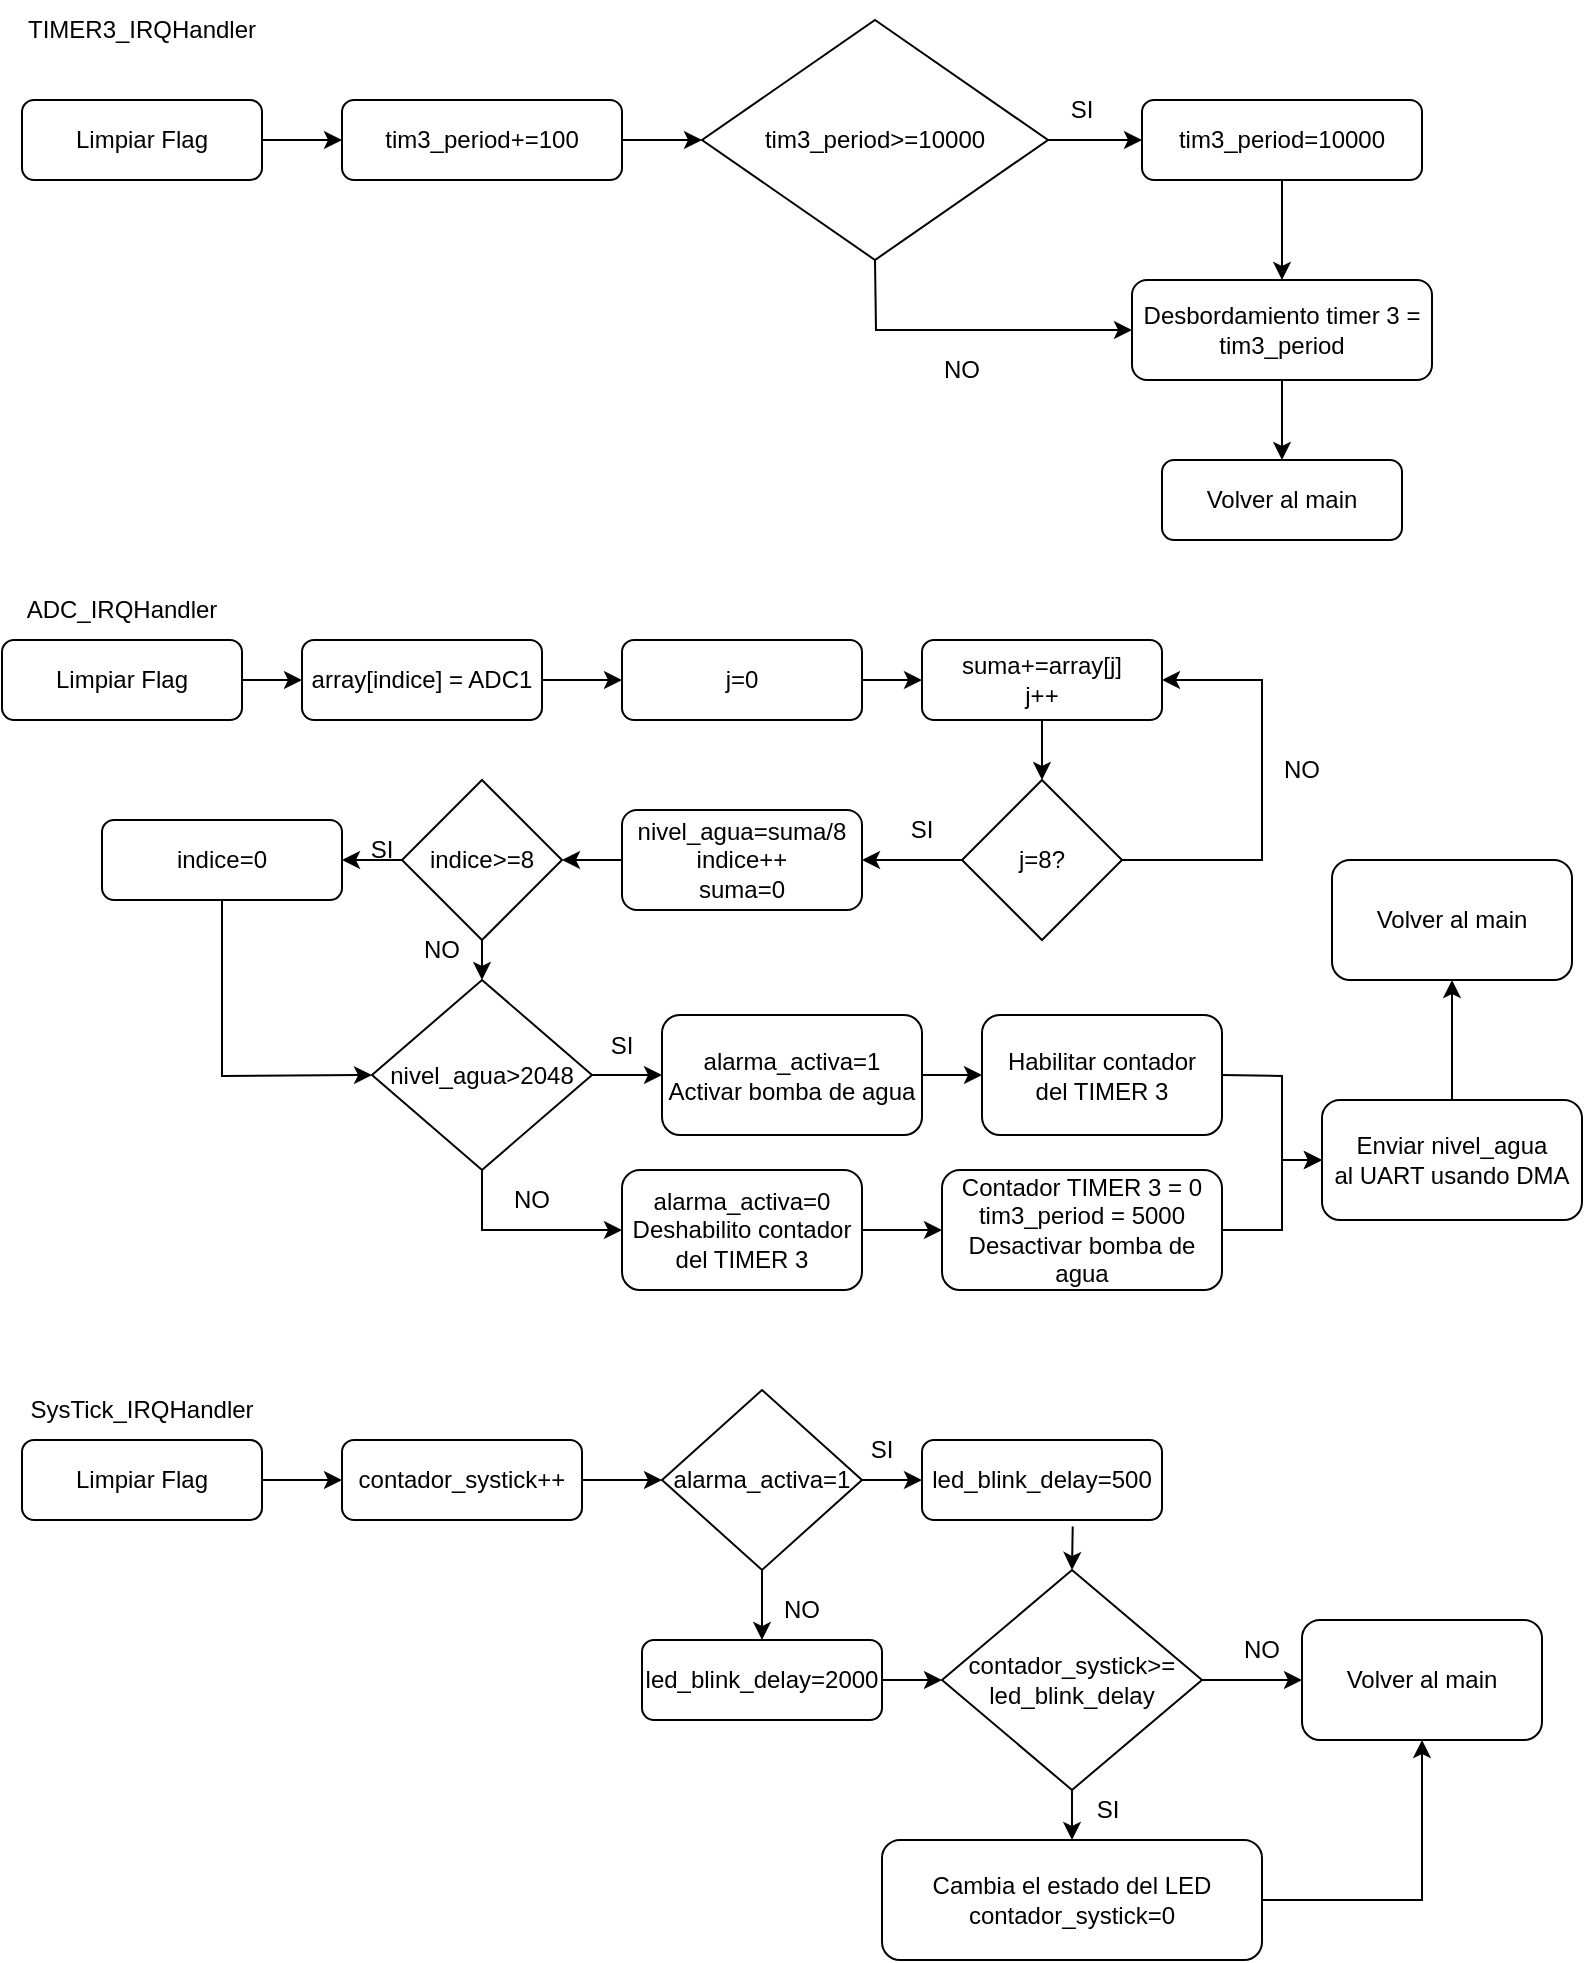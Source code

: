 <mxfile version="24.8.4">
  <diagram id="C5RBs43oDa-KdzZeNtuy" name="Page-1">
    <mxGraphModel dx="1665" dy="446" grid="1" gridSize="10" guides="1" tooltips="1" connect="1" arrows="1" fold="1" page="1" pageScale="1" pageWidth="827" pageHeight="1169" math="0" shadow="0">
      <root>
        <mxCell id="WIyWlLk6GJQsqaUBKTNV-0" />
        <mxCell id="WIyWlLk6GJQsqaUBKTNV-1" parent="WIyWlLk6GJQsqaUBKTNV-0" />
        <mxCell id="WIyWlLk6GJQsqaUBKTNV-3" value="Limpiar Flag" style="rounded=1;whiteSpace=wrap;html=1;fontSize=12;glass=0;strokeWidth=1;shadow=0;" parent="WIyWlLk6GJQsqaUBKTNV-1" vertex="1">
          <mxGeometry x="-810" y="60" width="120" height="40" as="geometry" />
        </mxCell>
        <mxCell id="q8S7XJCuBe0ww0jdByo5-0" value="TIMER3_IRQHandler" style="text;html=1;align=center;verticalAlign=middle;whiteSpace=wrap;rounded=0;" vertex="1" parent="WIyWlLk6GJQsqaUBKTNV-1">
          <mxGeometry x="-780" y="10" width="60" height="30" as="geometry" />
        </mxCell>
        <mxCell id="q8S7XJCuBe0ww0jdByo5-1" value="tim3_period+=100" style="rounded=1;whiteSpace=wrap;html=1;" vertex="1" parent="WIyWlLk6GJQsqaUBKTNV-1">
          <mxGeometry x="-650" y="60" width="140" height="40" as="geometry" />
        </mxCell>
        <mxCell id="q8S7XJCuBe0ww0jdByo5-2" value="" style="endArrow=classic;html=1;rounded=0;entryX=0;entryY=0.5;entryDx=0;entryDy=0;exitX=1;exitY=0.5;exitDx=0;exitDy=0;" edge="1" parent="WIyWlLk6GJQsqaUBKTNV-1" source="WIyWlLk6GJQsqaUBKTNV-3" target="q8S7XJCuBe0ww0jdByo5-1">
          <mxGeometry width="50" height="50" relative="1" as="geometry">
            <mxPoint x="-440" y="200" as="sourcePoint" />
            <mxPoint x="-390" y="150" as="targetPoint" />
          </mxGeometry>
        </mxCell>
        <mxCell id="q8S7XJCuBe0ww0jdByo5-3" value="tim3_period&amp;gt;=10000" style="rhombus;whiteSpace=wrap;html=1;" vertex="1" parent="WIyWlLk6GJQsqaUBKTNV-1">
          <mxGeometry x="-470" y="20" width="173" height="120" as="geometry" />
        </mxCell>
        <mxCell id="q8S7XJCuBe0ww0jdByo5-4" value="" style="endArrow=classic;html=1;rounded=0;entryX=0;entryY=0.5;entryDx=0;entryDy=0;exitX=1;exitY=0.5;exitDx=0;exitDy=0;" edge="1" parent="WIyWlLk6GJQsqaUBKTNV-1" source="q8S7XJCuBe0ww0jdByo5-1" target="q8S7XJCuBe0ww0jdByo5-3">
          <mxGeometry width="50" height="50" relative="1" as="geometry">
            <mxPoint x="-440" y="200" as="sourcePoint" />
            <mxPoint x="-390" y="150" as="targetPoint" />
          </mxGeometry>
        </mxCell>
        <mxCell id="q8S7XJCuBe0ww0jdByo5-5" value="tim3_period=10000" style="rounded=1;whiteSpace=wrap;html=1;" vertex="1" parent="WIyWlLk6GJQsqaUBKTNV-1">
          <mxGeometry x="-250" y="60" width="140" height="40" as="geometry" />
        </mxCell>
        <mxCell id="q8S7XJCuBe0ww0jdByo5-6" value="" style="endArrow=classic;html=1;rounded=0;entryX=0;entryY=0.5;entryDx=0;entryDy=0;exitX=1;exitY=0.5;exitDx=0;exitDy=0;" edge="1" parent="WIyWlLk6GJQsqaUBKTNV-1" source="q8S7XJCuBe0ww0jdByo5-3" target="q8S7XJCuBe0ww0jdByo5-5">
          <mxGeometry width="50" height="50" relative="1" as="geometry">
            <mxPoint x="-440" y="200" as="sourcePoint" />
            <mxPoint x="-390" y="150" as="targetPoint" />
          </mxGeometry>
        </mxCell>
        <mxCell id="q8S7XJCuBe0ww0jdByo5-7" value="SI" style="text;html=1;align=center;verticalAlign=middle;whiteSpace=wrap;rounded=0;" vertex="1" parent="WIyWlLk6GJQsqaUBKTNV-1">
          <mxGeometry x="-310" y="50" width="60" height="30" as="geometry" />
        </mxCell>
        <mxCell id="q8S7XJCuBe0ww0jdByo5-8" value="Desbordamiento timer 3 = tim3_period" style="rounded=1;whiteSpace=wrap;html=1;" vertex="1" parent="WIyWlLk6GJQsqaUBKTNV-1">
          <mxGeometry x="-255" y="150" width="150" height="50" as="geometry" />
        </mxCell>
        <mxCell id="q8S7XJCuBe0ww0jdByo5-9" value="" style="endArrow=classic;html=1;rounded=0;entryX=0.5;entryY=0;entryDx=0;entryDy=0;exitX=0.5;exitY=1;exitDx=0;exitDy=0;" edge="1" parent="WIyWlLk6GJQsqaUBKTNV-1" source="q8S7XJCuBe0ww0jdByo5-5" target="q8S7XJCuBe0ww0jdByo5-8">
          <mxGeometry width="50" height="50" relative="1" as="geometry">
            <mxPoint x="-440" y="200" as="sourcePoint" />
            <mxPoint x="-390" y="150" as="targetPoint" />
          </mxGeometry>
        </mxCell>
        <mxCell id="q8S7XJCuBe0ww0jdByo5-10" value="" style="endArrow=classic;html=1;rounded=0;entryX=0;entryY=0.5;entryDx=0;entryDy=0;exitX=0.5;exitY=1;exitDx=0;exitDy=0;" edge="1" parent="WIyWlLk6GJQsqaUBKTNV-1" source="q8S7XJCuBe0ww0jdByo5-3" target="q8S7XJCuBe0ww0jdByo5-8">
          <mxGeometry width="50" height="50" relative="1" as="geometry">
            <mxPoint x="-440" y="200" as="sourcePoint" />
            <mxPoint x="-390" y="150" as="targetPoint" />
            <Array as="points">
              <mxPoint x="-383" y="175" />
            </Array>
          </mxGeometry>
        </mxCell>
        <mxCell id="q8S7XJCuBe0ww0jdByo5-11" value="Volver al main" style="rounded=1;whiteSpace=wrap;html=1;" vertex="1" parent="WIyWlLk6GJQsqaUBKTNV-1">
          <mxGeometry x="-240" y="240" width="120" height="40" as="geometry" />
        </mxCell>
        <mxCell id="q8S7XJCuBe0ww0jdByo5-12" value="" style="endArrow=classic;html=1;rounded=0;entryX=0.5;entryY=0;entryDx=0;entryDy=0;exitX=0.5;exitY=1;exitDx=0;exitDy=0;" edge="1" parent="WIyWlLk6GJQsqaUBKTNV-1" source="q8S7XJCuBe0ww0jdByo5-8" target="q8S7XJCuBe0ww0jdByo5-11">
          <mxGeometry width="50" height="50" relative="1" as="geometry">
            <mxPoint x="-440" y="200" as="sourcePoint" />
            <mxPoint x="-390" y="150" as="targetPoint" />
          </mxGeometry>
        </mxCell>
        <mxCell id="q8S7XJCuBe0ww0jdByo5-13" value="NO" style="text;html=1;align=center;verticalAlign=middle;whiteSpace=wrap;rounded=0;" vertex="1" parent="WIyWlLk6GJQsqaUBKTNV-1">
          <mxGeometry x="-370" y="180" width="60" height="30" as="geometry" />
        </mxCell>
        <mxCell id="q8S7XJCuBe0ww0jdByo5-14" value="ADC_IRQHandler" style="text;html=1;align=center;verticalAlign=middle;whiteSpace=wrap;rounded=0;" vertex="1" parent="WIyWlLk6GJQsqaUBKTNV-1">
          <mxGeometry x="-790" y="300" width="60" height="30" as="geometry" />
        </mxCell>
        <mxCell id="q8S7XJCuBe0ww0jdByo5-15" value="Limpiar Flag" style="rounded=1;whiteSpace=wrap;html=1;" vertex="1" parent="WIyWlLk6GJQsqaUBKTNV-1">
          <mxGeometry x="-820" y="330" width="120" height="40" as="geometry" />
        </mxCell>
        <mxCell id="q8S7XJCuBe0ww0jdByo5-16" value="array[indice] = ADC1" style="rounded=1;whiteSpace=wrap;html=1;" vertex="1" parent="WIyWlLk6GJQsqaUBKTNV-1">
          <mxGeometry x="-670" y="330" width="120" height="40" as="geometry" />
        </mxCell>
        <mxCell id="q8S7XJCuBe0ww0jdByo5-17" value="" style="endArrow=classic;html=1;rounded=0;exitX=1;exitY=0.5;exitDx=0;exitDy=0;entryX=0;entryY=0.5;entryDx=0;entryDy=0;" edge="1" parent="WIyWlLk6GJQsqaUBKTNV-1" source="q8S7XJCuBe0ww0jdByo5-15" target="q8S7XJCuBe0ww0jdByo5-16">
          <mxGeometry width="50" height="50" relative="1" as="geometry">
            <mxPoint x="-440" y="360" as="sourcePoint" />
            <mxPoint x="-390" y="310" as="targetPoint" />
          </mxGeometry>
        </mxCell>
        <mxCell id="q8S7XJCuBe0ww0jdByo5-18" value="&lt;div&gt;&lt;span style=&quot;background-color: initial;&quot;&gt;suma+=array[j]&lt;/span&gt;&lt;/div&gt;&lt;div&gt;&lt;span style=&quot;background-color: initial;&quot;&gt;j++&lt;/span&gt;&lt;/div&gt;" style="rounded=1;whiteSpace=wrap;html=1;" vertex="1" parent="WIyWlLk6GJQsqaUBKTNV-1">
          <mxGeometry x="-360" y="330" width="120" height="40" as="geometry" />
        </mxCell>
        <mxCell id="q8S7XJCuBe0ww0jdByo5-19" value="j=0" style="rounded=1;whiteSpace=wrap;html=1;" vertex="1" parent="WIyWlLk6GJQsqaUBKTNV-1">
          <mxGeometry x="-510" y="330" width="120" height="40" as="geometry" />
        </mxCell>
        <mxCell id="q8S7XJCuBe0ww0jdByo5-20" value="" style="endArrow=classic;html=1;rounded=0;exitX=1;exitY=0.5;exitDx=0;exitDy=0;entryX=0;entryY=0.5;entryDx=0;entryDy=0;" edge="1" parent="WIyWlLk6GJQsqaUBKTNV-1" source="q8S7XJCuBe0ww0jdByo5-16" target="q8S7XJCuBe0ww0jdByo5-19">
          <mxGeometry width="50" height="50" relative="1" as="geometry">
            <mxPoint x="-440" y="440" as="sourcePoint" />
            <mxPoint x="-390" y="390" as="targetPoint" />
          </mxGeometry>
        </mxCell>
        <mxCell id="q8S7XJCuBe0ww0jdByo5-21" value="" style="endArrow=classic;html=1;rounded=0;entryX=0;entryY=0.5;entryDx=0;entryDy=0;exitX=1;exitY=0.5;exitDx=0;exitDy=0;" edge="1" parent="WIyWlLk6GJQsqaUBKTNV-1" source="q8S7XJCuBe0ww0jdByo5-19" target="q8S7XJCuBe0ww0jdByo5-18">
          <mxGeometry width="50" height="50" relative="1" as="geometry">
            <mxPoint x="-440" y="440" as="sourcePoint" />
            <mxPoint x="-390" y="390" as="targetPoint" />
          </mxGeometry>
        </mxCell>
        <mxCell id="q8S7XJCuBe0ww0jdByo5-22" value="j=8?" style="rhombus;whiteSpace=wrap;html=1;" vertex="1" parent="WIyWlLk6GJQsqaUBKTNV-1">
          <mxGeometry x="-340" y="400" width="80" height="80" as="geometry" />
        </mxCell>
        <mxCell id="q8S7XJCuBe0ww0jdByo5-23" value="" style="endArrow=classic;html=1;rounded=0;entryX=0.5;entryY=0;entryDx=0;entryDy=0;exitX=0.5;exitY=1;exitDx=0;exitDy=0;" edge="1" parent="WIyWlLk6GJQsqaUBKTNV-1" source="q8S7XJCuBe0ww0jdByo5-18" target="q8S7XJCuBe0ww0jdByo5-22">
          <mxGeometry width="50" height="50" relative="1" as="geometry">
            <mxPoint x="-440" y="440" as="sourcePoint" />
            <mxPoint x="-390" y="390" as="targetPoint" />
          </mxGeometry>
        </mxCell>
        <mxCell id="q8S7XJCuBe0ww0jdByo5-25" value="" style="endArrow=classic;html=1;rounded=0;entryX=1;entryY=0.5;entryDx=0;entryDy=0;exitX=1;exitY=0.5;exitDx=0;exitDy=0;" edge="1" parent="WIyWlLk6GJQsqaUBKTNV-1" source="q8S7XJCuBe0ww0jdByo5-22" target="q8S7XJCuBe0ww0jdByo5-18">
          <mxGeometry width="50" height="50" relative="1" as="geometry">
            <mxPoint x="-440" y="440" as="sourcePoint" />
            <mxPoint x="-390" y="390" as="targetPoint" />
            <Array as="points">
              <mxPoint x="-190" y="440" />
              <mxPoint x="-190" y="350" />
            </Array>
          </mxGeometry>
        </mxCell>
        <mxCell id="q8S7XJCuBe0ww0jdByo5-26" value="NO" style="text;html=1;align=center;verticalAlign=middle;whiteSpace=wrap;rounded=0;" vertex="1" parent="WIyWlLk6GJQsqaUBKTNV-1">
          <mxGeometry x="-200" y="380" width="60" height="30" as="geometry" />
        </mxCell>
        <mxCell id="q8S7XJCuBe0ww0jdByo5-27" value="SI" style="text;html=1;align=center;verticalAlign=middle;whiteSpace=wrap;rounded=0;" vertex="1" parent="WIyWlLk6GJQsqaUBKTNV-1">
          <mxGeometry x="-390" y="410" width="60" height="30" as="geometry" />
        </mxCell>
        <mxCell id="q8S7XJCuBe0ww0jdByo5-28" value="nivel_agua=suma/8&lt;div&gt;indice++&lt;/div&gt;&lt;div&gt;suma=0&lt;/div&gt;" style="rounded=1;whiteSpace=wrap;html=1;" vertex="1" parent="WIyWlLk6GJQsqaUBKTNV-1">
          <mxGeometry x="-510" y="415" width="120" height="50" as="geometry" />
        </mxCell>
        <mxCell id="q8S7XJCuBe0ww0jdByo5-29" value="" style="endArrow=classic;html=1;rounded=0;exitX=0;exitY=0.5;exitDx=0;exitDy=0;entryX=1;entryY=0.5;entryDx=0;entryDy=0;" edge="1" parent="WIyWlLk6GJQsqaUBKTNV-1" source="q8S7XJCuBe0ww0jdByo5-22" target="q8S7XJCuBe0ww0jdByo5-28">
          <mxGeometry width="50" height="50" relative="1" as="geometry">
            <mxPoint x="-340" y="440" as="sourcePoint" />
            <mxPoint x="-360" y="440" as="targetPoint" />
          </mxGeometry>
        </mxCell>
        <mxCell id="q8S7XJCuBe0ww0jdByo5-31" value="indice&amp;gt;=8" style="rhombus;whiteSpace=wrap;html=1;" vertex="1" parent="WIyWlLk6GJQsqaUBKTNV-1">
          <mxGeometry x="-620" y="400" width="80" height="80" as="geometry" />
        </mxCell>
        <mxCell id="q8S7XJCuBe0ww0jdByo5-32" value="indice=0" style="rounded=1;whiteSpace=wrap;html=1;" vertex="1" parent="WIyWlLk6GJQsqaUBKTNV-1">
          <mxGeometry x="-770" y="420" width="120" height="40" as="geometry" />
        </mxCell>
        <mxCell id="q8S7XJCuBe0ww0jdByo5-33" value="" style="endArrow=classic;html=1;rounded=0;entryX=1;entryY=0.5;entryDx=0;entryDy=0;exitX=0;exitY=0.5;exitDx=0;exitDy=0;" edge="1" parent="WIyWlLk6GJQsqaUBKTNV-1" source="q8S7XJCuBe0ww0jdByo5-28" target="q8S7XJCuBe0ww0jdByo5-31">
          <mxGeometry width="50" height="50" relative="1" as="geometry">
            <mxPoint x="-520" y="440" as="sourcePoint" />
            <mxPoint x="-390" y="390" as="targetPoint" />
          </mxGeometry>
        </mxCell>
        <mxCell id="q8S7XJCuBe0ww0jdByo5-34" value="" style="endArrow=classic;html=1;rounded=0;entryX=1;entryY=0.5;entryDx=0;entryDy=0;exitX=0;exitY=0.5;exitDx=0;exitDy=0;" edge="1" parent="WIyWlLk6GJQsqaUBKTNV-1" source="q8S7XJCuBe0ww0jdByo5-31" target="q8S7XJCuBe0ww0jdByo5-32">
          <mxGeometry width="50" height="50" relative="1" as="geometry">
            <mxPoint x="-440" y="440" as="sourcePoint" />
            <mxPoint x="-390" y="390" as="targetPoint" />
          </mxGeometry>
        </mxCell>
        <mxCell id="q8S7XJCuBe0ww0jdByo5-35" value="SI" style="text;html=1;align=center;verticalAlign=middle;whiteSpace=wrap;rounded=0;" vertex="1" parent="WIyWlLk6GJQsqaUBKTNV-1">
          <mxGeometry x="-660" y="420" width="60" height="30" as="geometry" />
        </mxCell>
        <mxCell id="q8S7XJCuBe0ww0jdByo5-37" value="nivel_agua&amp;gt;2048" style="rhombus;whiteSpace=wrap;html=1;" vertex="1" parent="WIyWlLk6GJQsqaUBKTNV-1">
          <mxGeometry x="-635" y="500" width="110" height="95" as="geometry" />
        </mxCell>
        <mxCell id="q8S7XJCuBe0ww0jdByo5-38" value="" style="endArrow=classic;html=1;rounded=0;exitX=0.5;exitY=1;exitDx=0;exitDy=0;entryX=0.5;entryY=0;entryDx=0;entryDy=0;" edge="1" parent="WIyWlLk6GJQsqaUBKTNV-1" source="q8S7XJCuBe0ww0jdByo5-31" target="q8S7XJCuBe0ww0jdByo5-37">
          <mxGeometry width="50" height="50" relative="1" as="geometry">
            <mxPoint x="-440" y="520" as="sourcePoint" />
            <mxPoint x="-390" y="470" as="targetPoint" />
          </mxGeometry>
        </mxCell>
        <mxCell id="q8S7XJCuBe0ww0jdByo5-39" value="" style="endArrow=classic;html=1;rounded=0;exitX=0.5;exitY=1;exitDx=0;exitDy=0;entryX=0;entryY=0.5;entryDx=0;entryDy=0;" edge="1" parent="WIyWlLk6GJQsqaUBKTNV-1" source="q8S7XJCuBe0ww0jdByo5-32" target="q8S7XJCuBe0ww0jdByo5-37">
          <mxGeometry width="50" height="50" relative="1" as="geometry">
            <mxPoint x="-440" y="520" as="sourcePoint" />
            <mxPoint x="-390" y="470" as="targetPoint" />
            <Array as="points">
              <mxPoint x="-710" y="548" />
            </Array>
          </mxGeometry>
        </mxCell>
        <mxCell id="q8S7XJCuBe0ww0jdByo5-40" value="NO" style="text;html=1;align=center;verticalAlign=middle;whiteSpace=wrap;rounded=0;" vertex="1" parent="WIyWlLk6GJQsqaUBKTNV-1">
          <mxGeometry x="-630" y="470" width="60" height="30" as="geometry" />
        </mxCell>
        <mxCell id="q8S7XJCuBe0ww0jdByo5-41" value="alarma_activa=1&lt;div&gt;Activar bomba de agua&lt;/div&gt;" style="rounded=1;whiteSpace=wrap;html=1;" vertex="1" parent="WIyWlLk6GJQsqaUBKTNV-1">
          <mxGeometry x="-490" y="517.5" width="130" height="60" as="geometry" />
        </mxCell>
        <mxCell id="q8S7XJCuBe0ww0jdByo5-42" value="Habilitar contador&lt;div&gt;del TIMER 3&lt;/div&gt;" style="rounded=1;whiteSpace=wrap;html=1;" vertex="1" parent="WIyWlLk6GJQsqaUBKTNV-1">
          <mxGeometry x="-330" y="517.5" width="120" height="60" as="geometry" />
        </mxCell>
        <mxCell id="q8S7XJCuBe0ww0jdByo5-43" value="" style="endArrow=classic;html=1;rounded=0;exitX=1;exitY=0.5;exitDx=0;exitDy=0;entryX=0;entryY=0.5;entryDx=0;entryDy=0;" edge="1" parent="WIyWlLk6GJQsqaUBKTNV-1" source="q8S7XJCuBe0ww0jdByo5-37" target="q8S7XJCuBe0ww0jdByo5-41">
          <mxGeometry width="50" height="50" relative="1" as="geometry">
            <mxPoint x="-440" y="520" as="sourcePoint" />
            <mxPoint x="-390" y="470" as="targetPoint" />
          </mxGeometry>
        </mxCell>
        <mxCell id="q8S7XJCuBe0ww0jdByo5-44" value="" style="endArrow=classic;html=1;rounded=0;entryX=0;entryY=0.5;entryDx=0;entryDy=0;exitX=1;exitY=0.5;exitDx=0;exitDy=0;" edge="1" parent="WIyWlLk6GJQsqaUBKTNV-1" source="q8S7XJCuBe0ww0jdByo5-41" target="q8S7XJCuBe0ww0jdByo5-42">
          <mxGeometry width="50" height="50" relative="1" as="geometry">
            <mxPoint x="-440" y="520" as="sourcePoint" />
            <mxPoint x="-390" y="470" as="targetPoint" />
          </mxGeometry>
        </mxCell>
        <mxCell id="q8S7XJCuBe0ww0jdByo5-45" value="SI" style="text;html=1;align=center;verticalAlign=middle;whiteSpace=wrap;rounded=0;" vertex="1" parent="WIyWlLk6GJQsqaUBKTNV-1">
          <mxGeometry x="-540" y="517.5" width="60" height="30" as="geometry" />
        </mxCell>
        <mxCell id="q8S7XJCuBe0ww0jdByo5-46" value="NO" style="text;html=1;align=center;verticalAlign=middle;whiteSpace=wrap;rounded=0;" vertex="1" parent="WIyWlLk6GJQsqaUBKTNV-1">
          <mxGeometry x="-585" y="595" width="60" height="30" as="geometry" />
        </mxCell>
        <mxCell id="q8S7XJCuBe0ww0jdByo5-47" value="alarma_activa=0&lt;div&gt;Deshabilito contador del TIMER 3&lt;/div&gt;" style="rounded=1;whiteSpace=wrap;html=1;" vertex="1" parent="WIyWlLk6GJQsqaUBKTNV-1">
          <mxGeometry x="-510" y="595" width="120" height="60" as="geometry" />
        </mxCell>
        <mxCell id="q8S7XJCuBe0ww0jdByo5-48" value="Contador TIMER 3 = 0&lt;div&gt;tim3_period = 5000&lt;/div&gt;&lt;div&gt;Desactivar bomba de agua&lt;/div&gt;" style="rounded=1;whiteSpace=wrap;html=1;" vertex="1" parent="WIyWlLk6GJQsqaUBKTNV-1">
          <mxGeometry x="-350" y="595" width="140" height="60" as="geometry" />
        </mxCell>
        <mxCell id="q8S7XJCuBe0ww0jdByo5-49" value="" style="endArrow=classic;html=1;rounded=0;exitX=0.5;exitY=1;exitDx=0;exitDy=0;entryX=0;entryY=0.5;entryDx=0;entryDy=0;" edge="1" parent="WIyWlLk6GJQsqaUBKTNV-1" source="q8S7XJCuBe0ww0jdByo5-37" target="q8S7XJCuBe0ww0jdByo5-47">
          <mxGeometry width="50" height="50" relative="1" as="geometry">
            <mxPoint x="-440" y="600" as="sourcePoint" />
            <mxPoint x="-390" y="550" as="targetPoint" />
            <Array as="points">
              <mxPoint x="-580" y="625" />
            </Array>
          </mxGeometry>
        </mxCell>
        <mxCell id="q8S7XJCuBe0ww0jdByo5-50" value="" style="endArrow=classic;html=1;rounded=0;entryX=0;entryY=0.5;entryDx=0;entryDy=0;exitX=1;exitY=0.5;exitDx=0;exitDy=0;" edge="1" parent="WIyWlLk6GJQsqaUBKTNV-1" source="q8S7XJCuBe0ww0jdByo5-47" target="q8S7XJCuBe0ww0jdByo5-48">
          <mxGeometry width="50" height="50" relative="1" as="geometry">
            <mxPoint x="-440" y="600" as="sourcePoint" />
            <mxPoint x="-390" y="550" as="targetPoint" />
          </mxGeometry>
        </mxCell>
        <mxCell id="q8S7XJCuBe0ww0jdByo5-51" value="Enviar nivel_agua&lt;div&gt;al UART usando DMA&lt;/div&gt;" style="rounded=1;whiteSpace=wrap;html=1;" vertex="1" parent="WIyWlLk6GJQsqaUBKTNV-1">
          <mxGeometry x="-160" y="560" width="130" height="60" as="geometry" />
        </mxCell>
        <mxCell id="q8S7XJCuBe0ww0jdByo5-52" value="Volver al main" style="rounded=1;whiteSpace=wrap;html=1;" vertex="1" parent="WIyWlLk6GJQsqaUBKTNV-1">
          <mxGeometry x="-155" y="440" width="120" height="60" as="geometry" />
        </mxCell>
        <mxCell id="q8S7XJCuBe0ww0jdByo5-53" value="" style="endArrow=classic;html=1;rounded=0;entryX=0.5;entryY=1;entryDx=0;entryDy=0;exitX=0.5;exitY=0;exitDx=0;exitDy=0;" edge="1" parent="WIyWlLk6GJQsqaUBKTNV-1" source="q8S7XJCuBe0ww0jdByo5-51" target="q8S7XJCuBe0ww0jdByo5-52">
          <mxGeometry width="50" height="50" relative="1" as="geometry">
            <mxPoint x="-440" y="520" as="sourcePoint" />
            <mxPoint x="-390" y="470" as="targetPoint" />
          </mxGeometry>
        </mxCell>
        <mxCell id="q8S7XJCuBe0ww0jdByo5-54" value="" style="endArrow=classic;html=1;rounded=0;entryX=0;entryY=0.5;entryDx=0;entryDy=0;exitX=1;exitY=0.5;exitDx=0;exitDy=0;" edge="1" parent="WIyWlLk6GJQsqaUBKTNV-1" source="q8S7XJCuBe0ww0jdByo5-42" target="q8S7XJCuBe0ww0jdByo5-51">
          <mxGeometry width="50" height="50" relative="1" as="geometry">
            <mxPoint x="-440" y="520" as="sourcePoint" />
            <mxPoint x="-390" y="470" as="targetPoint" />
            <Array as="points">
              <mxPoint x="-180" y="548" />
              <mxPoint x="-180" y="590" />
            </Array>
          </mxGeometry>
        </mxCell>
        <mxCell id="q8S7XJCuBe0ww0jdByo5-55" value="" style="endArrow=classic;html=1;rounded=0;exitX=1;exitY=0.5;exitDx=0;exitDy=0;entryX=0;entryY=0.5;entryDx=0;entryDy=0;" edge="1" parent="WIyWlLk6GJQsqaUBKTNV-1" source="q8S7XJCuBe0ww0jdByo5-48" target="q8S7XJCuBe0ww0jdByo5-51">
          <mxGeometry width="50" height="50" relative="1" as="geometry">
            <mxPoint x="-440" y="520" as="sourcePoint" />
            <mxPoint x="-180" y="590" as="targetPoint" />
            <Array as="points">
              <mxPoint x="-180" y="625" />
              <mxPoint x="-180" y="590" />
            </Array>
          </mxGeometry>
        </mxCell>
        <mxCell id="q8S7XJCuBe0ww0jdByo5-56" value="SysTick_IRQHandler" style="text;html=1;align=center;verticalAlign=middle;whiteSpace=wrap;rounded=0;" vertex="1" parent="WIyWlLk6GJQsqaUBKTNV-1">
          <mxGeometry x="-780" y="700" width="60" height="30" as="geometry" />
        </mxCell>
        <mxCell id="q8S7XJCuBe0ww0jdByo5-57" value="Limpiar Flag" style="rounded=1;whiteSpace=wrap;html=1;" vertex="1" parent="WIyWlLk6GJQsqaUBKTNV-1">
          <mxGeometry x="-810" y="730" width="120" height="40" as="geometry" />
        </mxCell>
        <mxCell id="q8S7XJCuBe0ww0jdByo5-58" value="contador_systick++" style="rounded=1;whiteSpace=wrap;html=1;" vertex="1" parent="WIyWlLk6GJQsqaUBKTNV-1">
          <mxGeometry x="-650" y="730" width="120" height="40" as="geometry" />
        </mxCell>
        <mxCell id="q8S7XJCuBe0ww0jdByo5-59" value="" style="endArrow=classic;html=1;rounded=0;exitX=1;exitY=0.5;exitDx=0;exitDy=0;entryX=0;entryY=0.5;entryDx=0;entryDy=0;" edge="1" parent="WIyWlLk6GJQsqaUBKTNV-1" source="q8S7XJCuBe0ww0jdByo5-57" target="q8S7XJCuBe0ww0jdByo5-58">
          <mxGeometry width="50" height="50" relative="1" as="geometry">
            <mxPoint x="-440" y="760" as="sourcePoint" />
            <mxPoint x="-390" y="710" as="targetPoint" />
          </mxGeometry>
        </mxCell>
        <mxCell id="q8S7XJCuBe0ww0jdByo5-60" value="alarma_activa=1" style="rhombus;whiteSpace=wrap;html=1;" vertex="1" parent="WIyWlLk6GJQsqaUBKTNV-1">
          <mxGeometry x="-490" y="705" width="100" height="90" as="geometry" />
        </mxCell>
        <mxCell id="q8S7XJCuBe0ww0jdByo5-61" value="" style="endArrow=classic;html=1;rounded=0;entryX=0;entryY=0.5;entryDx=0;entryDy=0;exitX=1;exitY=0.5;exitDx=0;exitDy=0;" edge="1" parent="WIyWlLk6GJQsqaUBKTNV-1" source="q8S7XJCuBe0ww0jdByo5-58" target="q8S7XJCuBe0ww0jdByo5-60">
          <mxGeometry width="50" height="50" relative="1" as="geometry">
            <mxPoint x="-540" y="760" as="sourcePoint" />
            <mxPoint x="-490" y="710" as="targetPoint" />
          </mxGeometry>
        </mxCell>
        <mxCell id="q8S7XJCuBe0ww0jdByo5-62" value="led_blink_delay=500" style="rounded=1;whiteSpace=wrap;html=1;" vertex="1" parent="WIyWlLk6GJQsqaUBKTNV-1">
          <mxGeometry x="-360" y="730" width="120" height="40" as="geometry" />
        </mxCell>
        <mxCell id="q8S7XJCuBe0ww0jdByo5-63" value="" style="endArrow=classic;html=1;rounded=0;entryX=0;entryY=0.5;entryDx=0;entryDy=0;exitX=1;exitY=0.5;exitDx=0;exitDy=0;" edge="1" parent="WIyWlLk6GJQsqaUBKTNV-1" source="q8S7XJCuBe0ww0jdByo5-60" target="q8S7XJCuBe0ww0jdByo5-62">
          <mxGeometry width="50" height="50" relative="1" as="geometry">
            <mxPoint x="-540" y="760" as="sourcePoint" />
            <mxPoint x="-490" y="710" as="targetPoint" />
          </mxGeometry>
        </mxCell>
        <mxCell id="q8S7XJCuBe0ww0jdByo5-64" value="led_blink_delay=2000" style="rounded=1;whiteSpace=wrap;html=1;" vertex="1" parent="WIyWlLk6GJQsqaUBKTNV-1">
          <mxGeometry x="-500" y="830" width="120" height="40" as="geometry" />
        </mxCell>
        <mxCell id="q8S7XJCuBe0ww0jdByo5-65" value="" style="endArrow=classic;html=1;rounded=0;entryX=0.5;entryY=0;entryDx=0;entryDy=0;exitX=0.5;exitY=1;exitDx=0;exitDy=0;" edge="1" parent="WIyWlLk6GJQsqaUBKTNV-1" source="q8S7XJCuBe0ww0jdByo5-60" target="q8S7XJCuBe0ww0jdByo5-64">
          <mxGeometry width="50" height="50" relative="1" as="geometry">
            <mxPoint x="-540" y="760" as="sourcePoint" />
            <mxPoint x="-490" y="710" as="targetPoint" />
          </mxGeometry>
        </mxCell>
        <mxCell id="q8S7XJCuBe0ww0jdByo5-66" value="SI" style="text;html=1;align=center;verticalAlign=middle;whiteSpace=wrap;rounded=0;" vertex="1" parent="WIyWlLk6GJQsqaUBKTNV-1">
          <mxGeometry x="-410" y="720" width="60" height="30" as="geometry" />
        </mxCell>
        <mxCell id="q8S7XJCuBe0ww0jdByo5-67" value="NO" style="text;html=1;align=center;verticalAlign=middle;whiteSpace=wrap;rounded=0;" vertex="1" parent="WIyWlLk6GJQsqaUBKTNV-1">
          <mxGeometry x="-450" y="800" width="60" height="30" as="geometry" />
        </mxCell>
        <mxCell id="q8S7XJCuBe0ww0jdByo5-68" value="contador_systick&amp;gt;=&lt;div&gt;led_blink_delay&lt;/div&gt;" style="rhombus;whiteSpace=wrap;html=1;" vertex="1" parent="WIyWlLk6GJQsqaUBKTNV-1">
          <mxGeometry x="-350" y="795" width="130" height="110" as="geometry" />
        </mxCell>
        <mxCell id="q8S7XJCuBe0ww0jdByo5-70" value="" style="endArrow=classic;html=1;rounded=0;entryX=0;entryY=0.5;entryDx=0;entryDy=0;exitX=1;exitY=0.5;exitDx=0;exitDy=0;" edge="1" parent="WIyWlLk6GJQsqaUBKTNV-1" source="q8S7XJCuBe0ww0jdByo5-64" target="q8S7XJCuBe0ww0jdByo5-68">
          <mxGeometry width="50" height="50" relative="1" as="geometry">
            <mxPoint x="-490" y="760" as="sourcePoint" />
            <mxPoint x="-440" y="710" as="targetPoint" />
          </mxGeometry>
        </mxCell>
        <mxCell id="q8S7XJCuBe0ww0jdByo5-71" value="" style="endArrow=classic;html=1;rounded=0;entryX=0.5;entryY=0;entryDx=0;entryDy=0;exitX=0.628;exitY=1.08;exitDx=0;exitDy=0;exitPerimeter=0;" edge="1" parent="WIyWlLk6GJQsqaUBKTNV-1" source="q8S7XJCuBe0ww0jdByo5-62" target="q8S7XJCuBe0ww0jdByo5-68">
          <mxGeometry width="50" height="50" relative="1" as="geometry">
            <mxPoint x="-490" y="840" as="sourcePoint" />
            <mxPoint x="-440" y="790" as="targetPoint" />
          </mxGeometry>
        </mxCell>
        <mxCell id="q8S7XJCuBe0ww0jdByo5-72" value="Cambia el estado del LED&lt;div&gt;contador_systick=0&lt;/div&gt;" style="rounded=1;whiteSpace=wrap;html=1;" vertex="1" parent="WIyWlLk6GJQsqaUBKTNV-1">
          <mxGeometry x="-380" y="930" width="190" height="60" as="geometry" />
        </mxCell>
        <mxCell id="q8S7XJCuBe0ww0jdByo5-73" value="" style="endArrow=classic;html=1;rounded=0;entryX=0.5;entryY=0;entryDx=0;entryDy=0;exitX=0.5;exitY=1;exitDx=0;exitDy=0;" edge="1" parent="WIyWlLk6GJQsqaUBKTNV-1" source="q8S7XJCuBe0ww0jdByo5-68" target="q8S7XJCuBe0ww0jdByo5-72">
          <mxGeometry width="50" height="50" relative="1" as="geometry">
            <mxPoint x="-520" y="920" as="sourcePoint" />
            <mxPoint x="-470" y="870" as="targetPoint" />
          </mxGeometry>
        </mxCell>
        <mxCell id="q8S7XJCuBe0ww0jdByo5-74" value="Volver al main" style="rounded=1;whiteSpace=wrap;html=1;" vertex="1" parent="WIyWlLk6GJQsqaUBKTNV-1">
          <mxGeometry x="-170" y="820" width="120" height="60" as="geometry" />
        </mxCell>
        <mxCell id="q8S7XJCuBe0ww0jdByo5-75" value="SI" style="text;html=1;align=center;verticalAlign=middle;whiteSpace=wrap;rounded=0;" vertex="1" parent="WIyWlLk6GJQsqaUBKTNV-1">
          <mxGeometry x="-297" y="900" width="60" height="30" as="geometry" />
        </mxCell>
        <mxCell id="q8S7XJCuBe0ww0jdByo5-76" value="" style="endArrow=classic;html=1;rounded=0;entryX=0;entryY=0.5;entryDx=0;entryDy=0;exitX=1;exitY=0.5;exitDx=0;exitDy=0;" edge="1" parent="WIyWlLk6GJQsqaUBKTNV-1" source="q8S7XJCuBe0ww0jdByo5-68" target="q8S7XJCuBe0ww0jdByo5-74">
          <mxGeometry width="50" height="50" relative="1" as="geometry">
            <mxPoint x="-340" y="920" as="sourcePoint" />
            <mxPoint x="-290" y="870" as="targetPoint" />
          </mxGeometry>
        </mxCell>
        <mxCell id="q8S7XJCuBe0ww0jdByo5-77" value="NO" style="text;html=1;align=center;verticalAlign=middle;whiteSpace=wrap;rounded=0;" vertex="1" parent="WIyWlLk6GJQsqaUBKTNV-1">
          <mxGeometry x="-220" y="820" width="60" height="30" as="geometry" />
        </mxCell>
        <mxCell id="q8S7XJCuBe0ww0jdByo5-78" value="" style="endArrow=classic;html=1;rounded=0;entryX=0.5;entryY=1;entryDx=0;entryDy=0;exitX=1;exitY=0.5;exitDx=0;exitDy=0;" edge="1" parent="WIyWlLk6GJQsqaUBKTNV-1" source="q8S7XJCuBe0ww0jdByo5-72" target="q8S7XJCuBe0ww0jdByo5-74">
          <mxGeometry width="50" height="50" relative="1" as="geometry">
            <mxPoint x="-340" y="920" as="sourcePoint" />
            <mxPoint x="-290" y="870" as="targetPoint" />
            <Array as="points">
              <mxPoint x="-110" y="960" />
            </Array>
          </mxGeometry>
        </mxCell>
      </root>
    </mxGraphModel>
  </diagram>
</mxfile>
